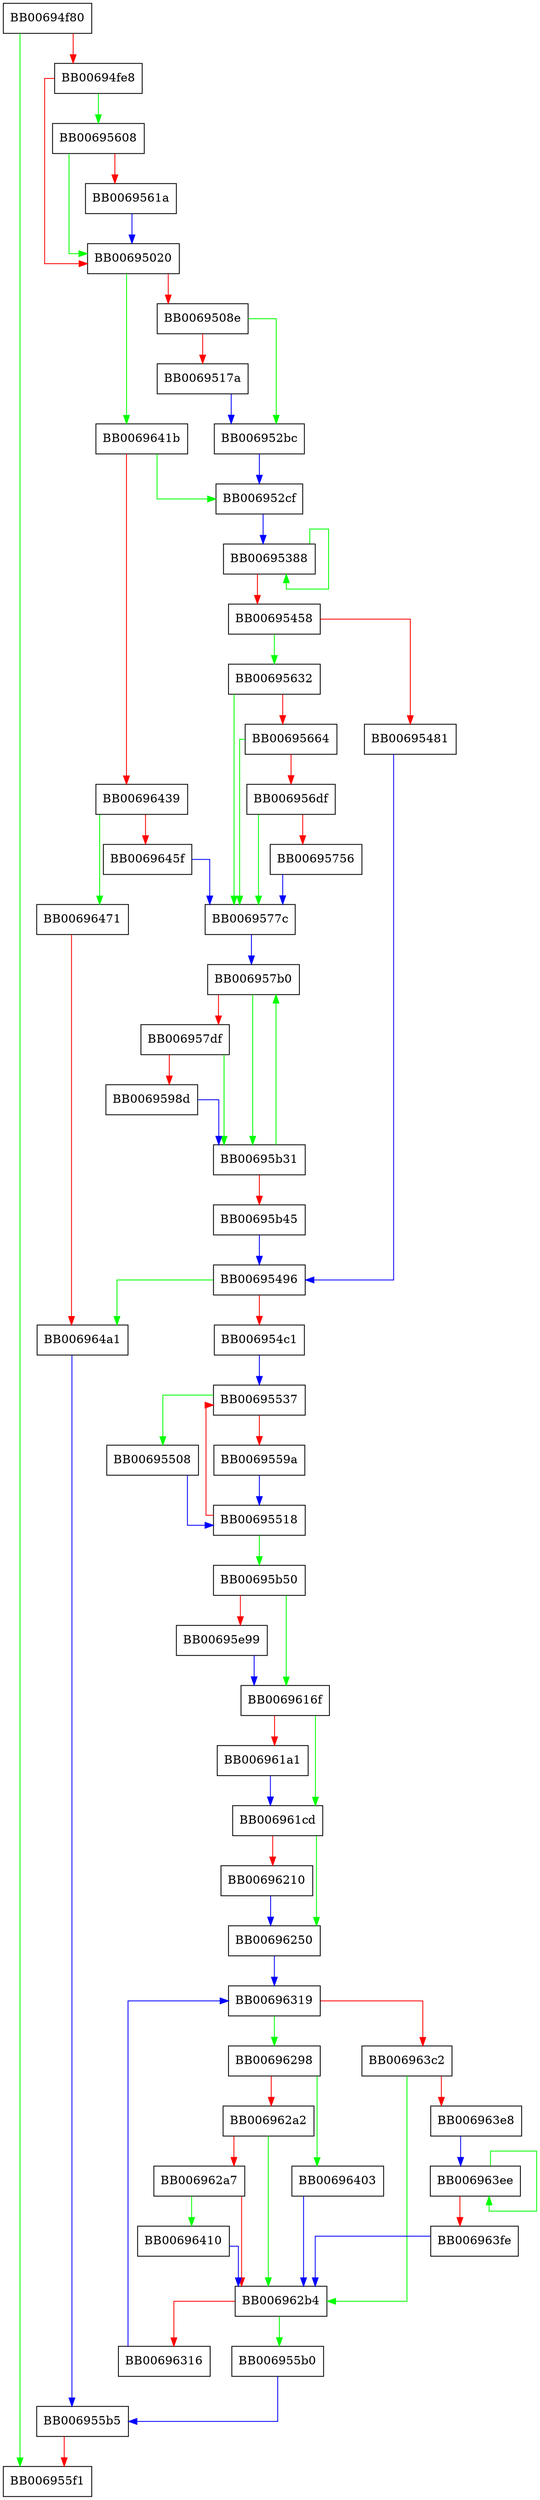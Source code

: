 digraph tls1_multi_block_encrypt {
  node [shape="box"];
  graph [splines=ortho];
  BB00694f80 -> BB006955f1 [color="green"];
  BB00694f80 -> BB00694fe8 [color="red"];
  BB00694fe8 -> BB00695608 [color="green"];
  BB00694fe8 -> BB00695020 [color="red"];
  BB00695020 -> BB0069641b [color="green"];
  BB00695020 -> BB0069508e [color="red"];
  BB0069508e -> BB006952bc [color="green"];
  BB0069508e -> BB0069517a [color="red"];
  BB0069517a -> BB006952bc [color="blue"];
  BB006952bc -> BB006952cf [color="blue"];
  BB006952cf -> BB00695388 [color="blue"];
  BB00695388 -> BB00695388 [color="green"];
  BB00695388 -> BB00695458 [color="red"];
  BB00695458 -> BB00695632 [color="green"];
  BB00695458 -> BB00695481 [color="red"];
  BB00695481 -> BB00695496 [color="blue"];
  BB00695496 -> BB006964a1 [color="green"];
  BB00695496 -> BB006954c1 [color="red"];
  BB006954c1 -> BB00695537 [color="blue"];
  BB00695508 -> BB00695518 [color="blue"];
  BB00695518 -> BB00695b50 [color="green"];
  BB00695518 -> BB00695537 [color="red"];
  BB00695537 -> BB00695508 [color="green"];
  BB00695537 -> BB0069559a [color="red"];
  BB0069559a -> BB00695518 [color="blue"];
  BB006955b0 -> BB006955b5 [color="blue"];
  BB006955b5 -> BB006955f1 [color="red"];
  BB00695608 -> BB00695020 [color="green"];
  BB00695608 -> BB0069561a [color="red"];
  BB0069561a -> BB00695020 [color="blue"];
  BB00695632 -> BB0069577c [color="green"];
  BB00695632 -> BB00695664 [color="red"];
  BB00695664 -> BB0069577c [color="green"];
  BB00695664 -> BB006956df [color="red"];
  BB006956df -> BB0069577c [color="green"];
  BB006956df -> BB00695756 [color="red"];
  BB00695756 -> BB0069577c [color="blue"];
  BB0069577c -> BB006957b0 [color="blue"];
  BB006957b0 -> BB00695b31 [color="green"];
  BB006957b0 -> BB006957df [color="red"];
  BB006957df -> BB00695b31 [color="green"];
  BB006957df -> BB0069598d [color="red"];
  BB0069598d -> BB00695b31 [color="blue"];
  BB00695b31 -> BB006957b0 [color="green"];
  BB00695b31 -> BB00695b45 [color="red"];
  BB00695b45 -> BB00695496 [color="blue"];
  BB00695b50 -> BB0069616f [color="green"];
  BB00695b50 -> BB00695e99 [color="red"];
  BB00695e99 -> BB0069616f [color="blue"];
  BB0069616f -> BB006961cd [color="green"];
  BB0069616f -> BB006961a1 [color="red"];
  BB006961a1 -> BB006961cd [color="blue"];
  BB006961cd -> BB00696250 [color="green"];
  BB006961cd -> BB00696210 [color="red"];
  BB00696210 -> BB00696250 [color="blue"];
  BB00696250 -> BB00696319 [color="blue"];
  BB00696298 -> BB00696403 [color="green"];
  BB00696298 -> BB006962a2 [color="red"];
  BB006962a2 -> BB006962b4 [color="green"];
  BB006962a2 -> BB006962a7 [color="red"];
  BB006962a7 -> BB00696410 [color="green"];
  BB006962a7 -> BB006962b4 [color="red"];
  BB006962b4 -> BB006955b0 [color="green"];
  BB006962b4 -> BB00696316 [color="red"];
  BB00696316 -> BB00696319 [color="blue"];
  BB00696319 -> BB00696298 [color="green"];
  BB00696319 -> BB006963c2 [color="red"];
  BB006963c2 -> BB006962b4 [color="green"];
  BB006963c2 -> BB006963e8 [color="red"];
  BB006963e8 -> BB006963ee [color="blue"];
  BB006963ee -> BB006963ee [color="green"];
  BB006963ee -> BB006963fe [color="red"];
  BB006963fe -> BB006962b4 [color="blue"];
  BB00696403 -> BB006962b4 [color="blue"];
  BB00696410 -> BB006962b4 [color="blue"];
  BB0069641b -> BB006952cf [color="green"];
  BB0069641b -> BB00696439 [color="red"];
  BB00696439 -> BB00696471 [color="green"];
  BB00696439 -> BB0069645f [color="red"];
  BB0069645f -> BB0069577c [color="blue"];
  BB00696471 -> BB006964a1 [color="red"];
  BB006964a1 -> BB006955b5 [color="blue"];
}